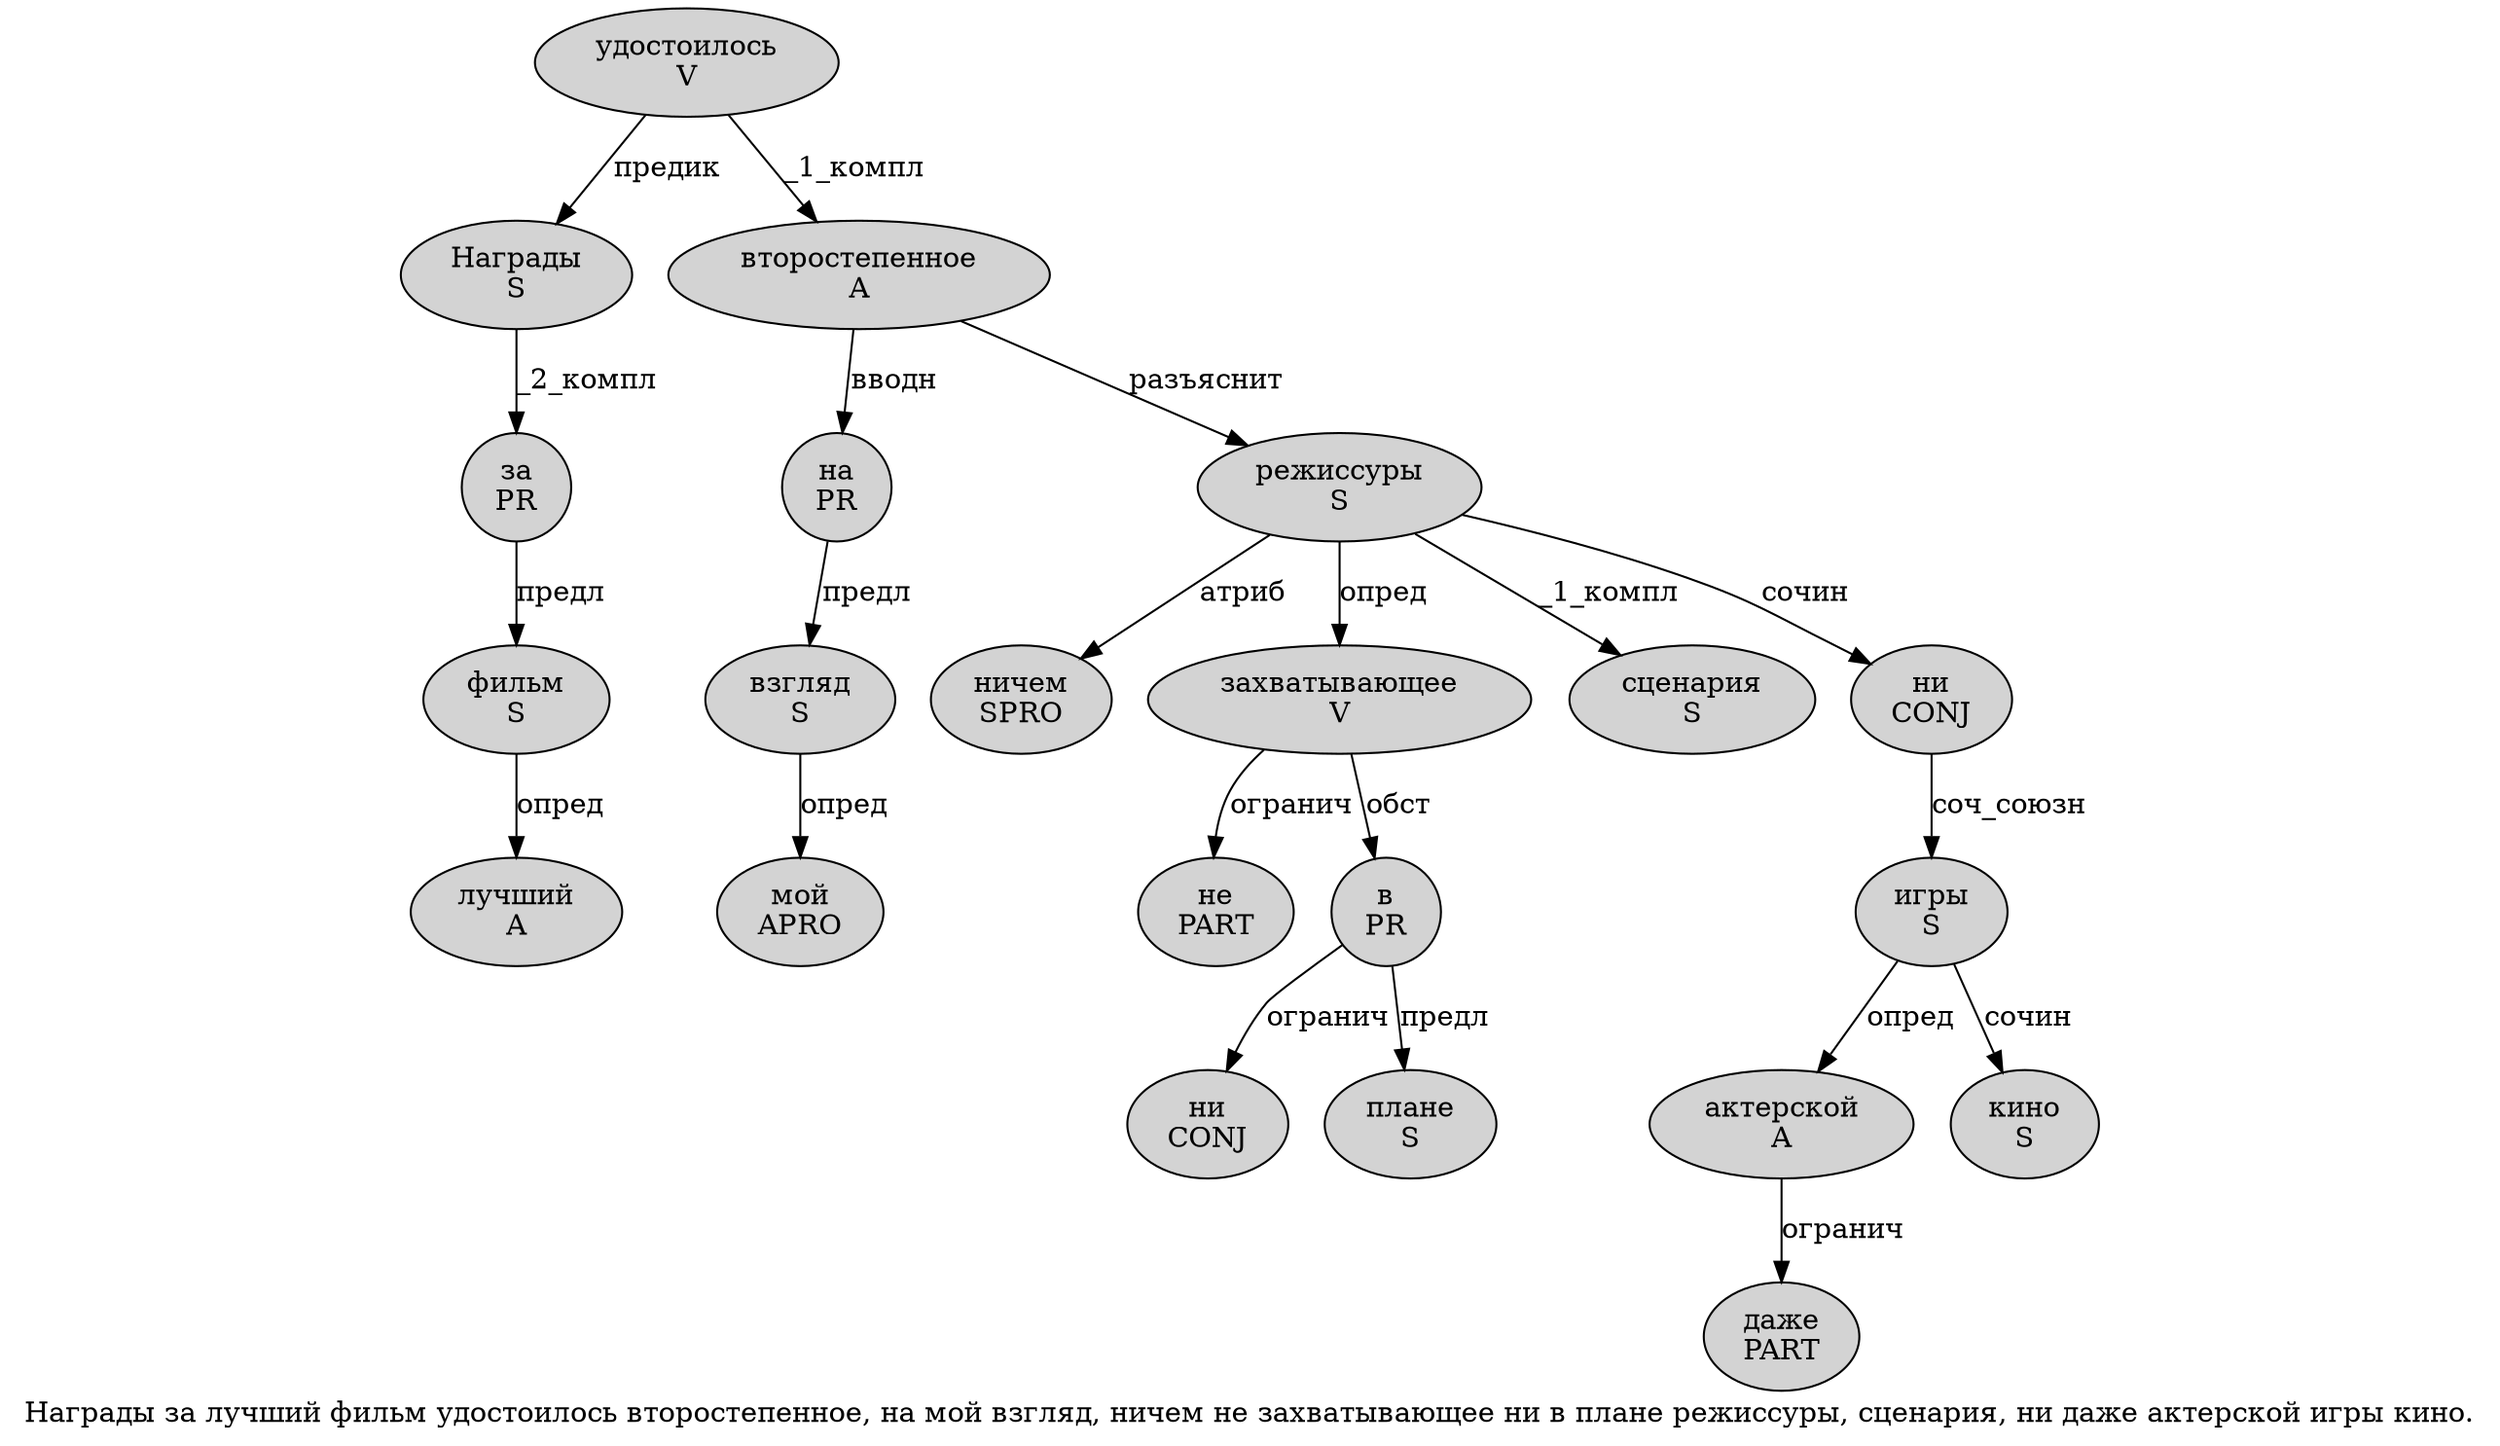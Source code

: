 digraph SENTENCE_4138 {
	graph [label="Награды за лучший фильм удостоилось второстепенное, на мой взгляд, ничем не захватывающее ни в плане режиссуры, сценария, ни даже актерской игры кино."]
	node [style=filled]
		0 [label="Награды
S" color="" fillcolor=lightgray penwidth=1 shape=ellipse]
		1 [label="за
PR" color="" fillcolor=lightgray penwidth=1 shape=ellipse]
		2 [label="лучший
A" color="" fillcolor=lightgray penwidth=1 shape=ellipse]
		3 [label="фильм
S" color="" fillcolor=lightgray penwidth=1 shape=ellipse]
		4 [label="удостоилось
V" color="" fillcolor=lightgray penwidth=1 shape=ellipse]
		5 [label="второстепенное
A" color="" fillcolor=lightgray penwidth=1 shape=ellipse]
		7 [label="на
PR" color="" fillcolor=lightgray penwidth=1 shape=ellipse]
		8 [label="мой
APRO" color="" fillcolor=lightgray penwidth=1 shape=ellipse]
		9 [label="взгляд
S" color="" fillcolor=lightgray penwidth=1 shape=ellipse]
		11 [label="ничем
SPRO" color="" fillcolor=lightgray penwidth=1 shape=ellipse]
		12 [label="не
PART" color="" fillcolor=lightgray penwidth=1 shape=ellipse]
		13 [label="захватывающее
V" color="" fillcolor=lightgray penwidth=1 shape=ellipse]
		14 [label="ни
CONJ" color="" fillcolor=lightgray penwidth=1 shape=ellipse]
		15 [label="в
PR" color="" fillcolor=lightgray penwidth=1 shape=ellipse]
		16 [label="плане
S" color="" fillcolor=lightgray penwidth=1 shape=ellipse]
		17 [label="режиссуры
S" color="" fillcolor=lightgray penwidth=1 shape=ellipse]
		19 [label="сценария
S" color="" fillcolor=lightgray penwidth=1 shape=ellipse]
		21 [label="ни
CONJ" color="" fillcolor=lightgray penwidth=1 shape=ellipse]
		22 [label="даже
PART" color="" fillcolor=lightgray penwidth=1 shape=ellipse]
		23 [label="актерской
A" color="" fillcolor=lightgray penwidth=1 shape=ellipse]
		24 [label="игры
S" color="" fillcolor=lightgray penwidth=1 shape=ellipse]
		25 [label="кино
S" color="" fillcolor=lightgray penwidth=1 shape=ellipse]
			17 -> 11 [label="атриб"]
			17 -> 13 [label="опред"]
			17 -> 19 [label="_1_компл"]
			17 -> 21 [label="сочин"]
			1 -> 3 [label="предл"]
			5 -> 7 [label="вводн"]
			5 -> 17 [label="разъяснит"]
			23 -> 22 [label="огранич"]
			13 -> 12 [label="огранич"]
			13 -> 15 [label="обст"]
			4 -> 0 [label="предик"]
			4 -> 5 [label="_1_компл"]
			21 -> 24 [label="соч_союзн"]
			3 -> 2 [label="опред"]
			15 -> 14 [label="огранич"]
			15 -> 16 [label="предл"]
			9 -> 8 [label="опред"]
			7 -> 9 [label="предл"]
			24 -> 23 [label="опред"]
			24 -> 25 [label="сочин"]
			0 -> 1 [label="_2_компл"]
}